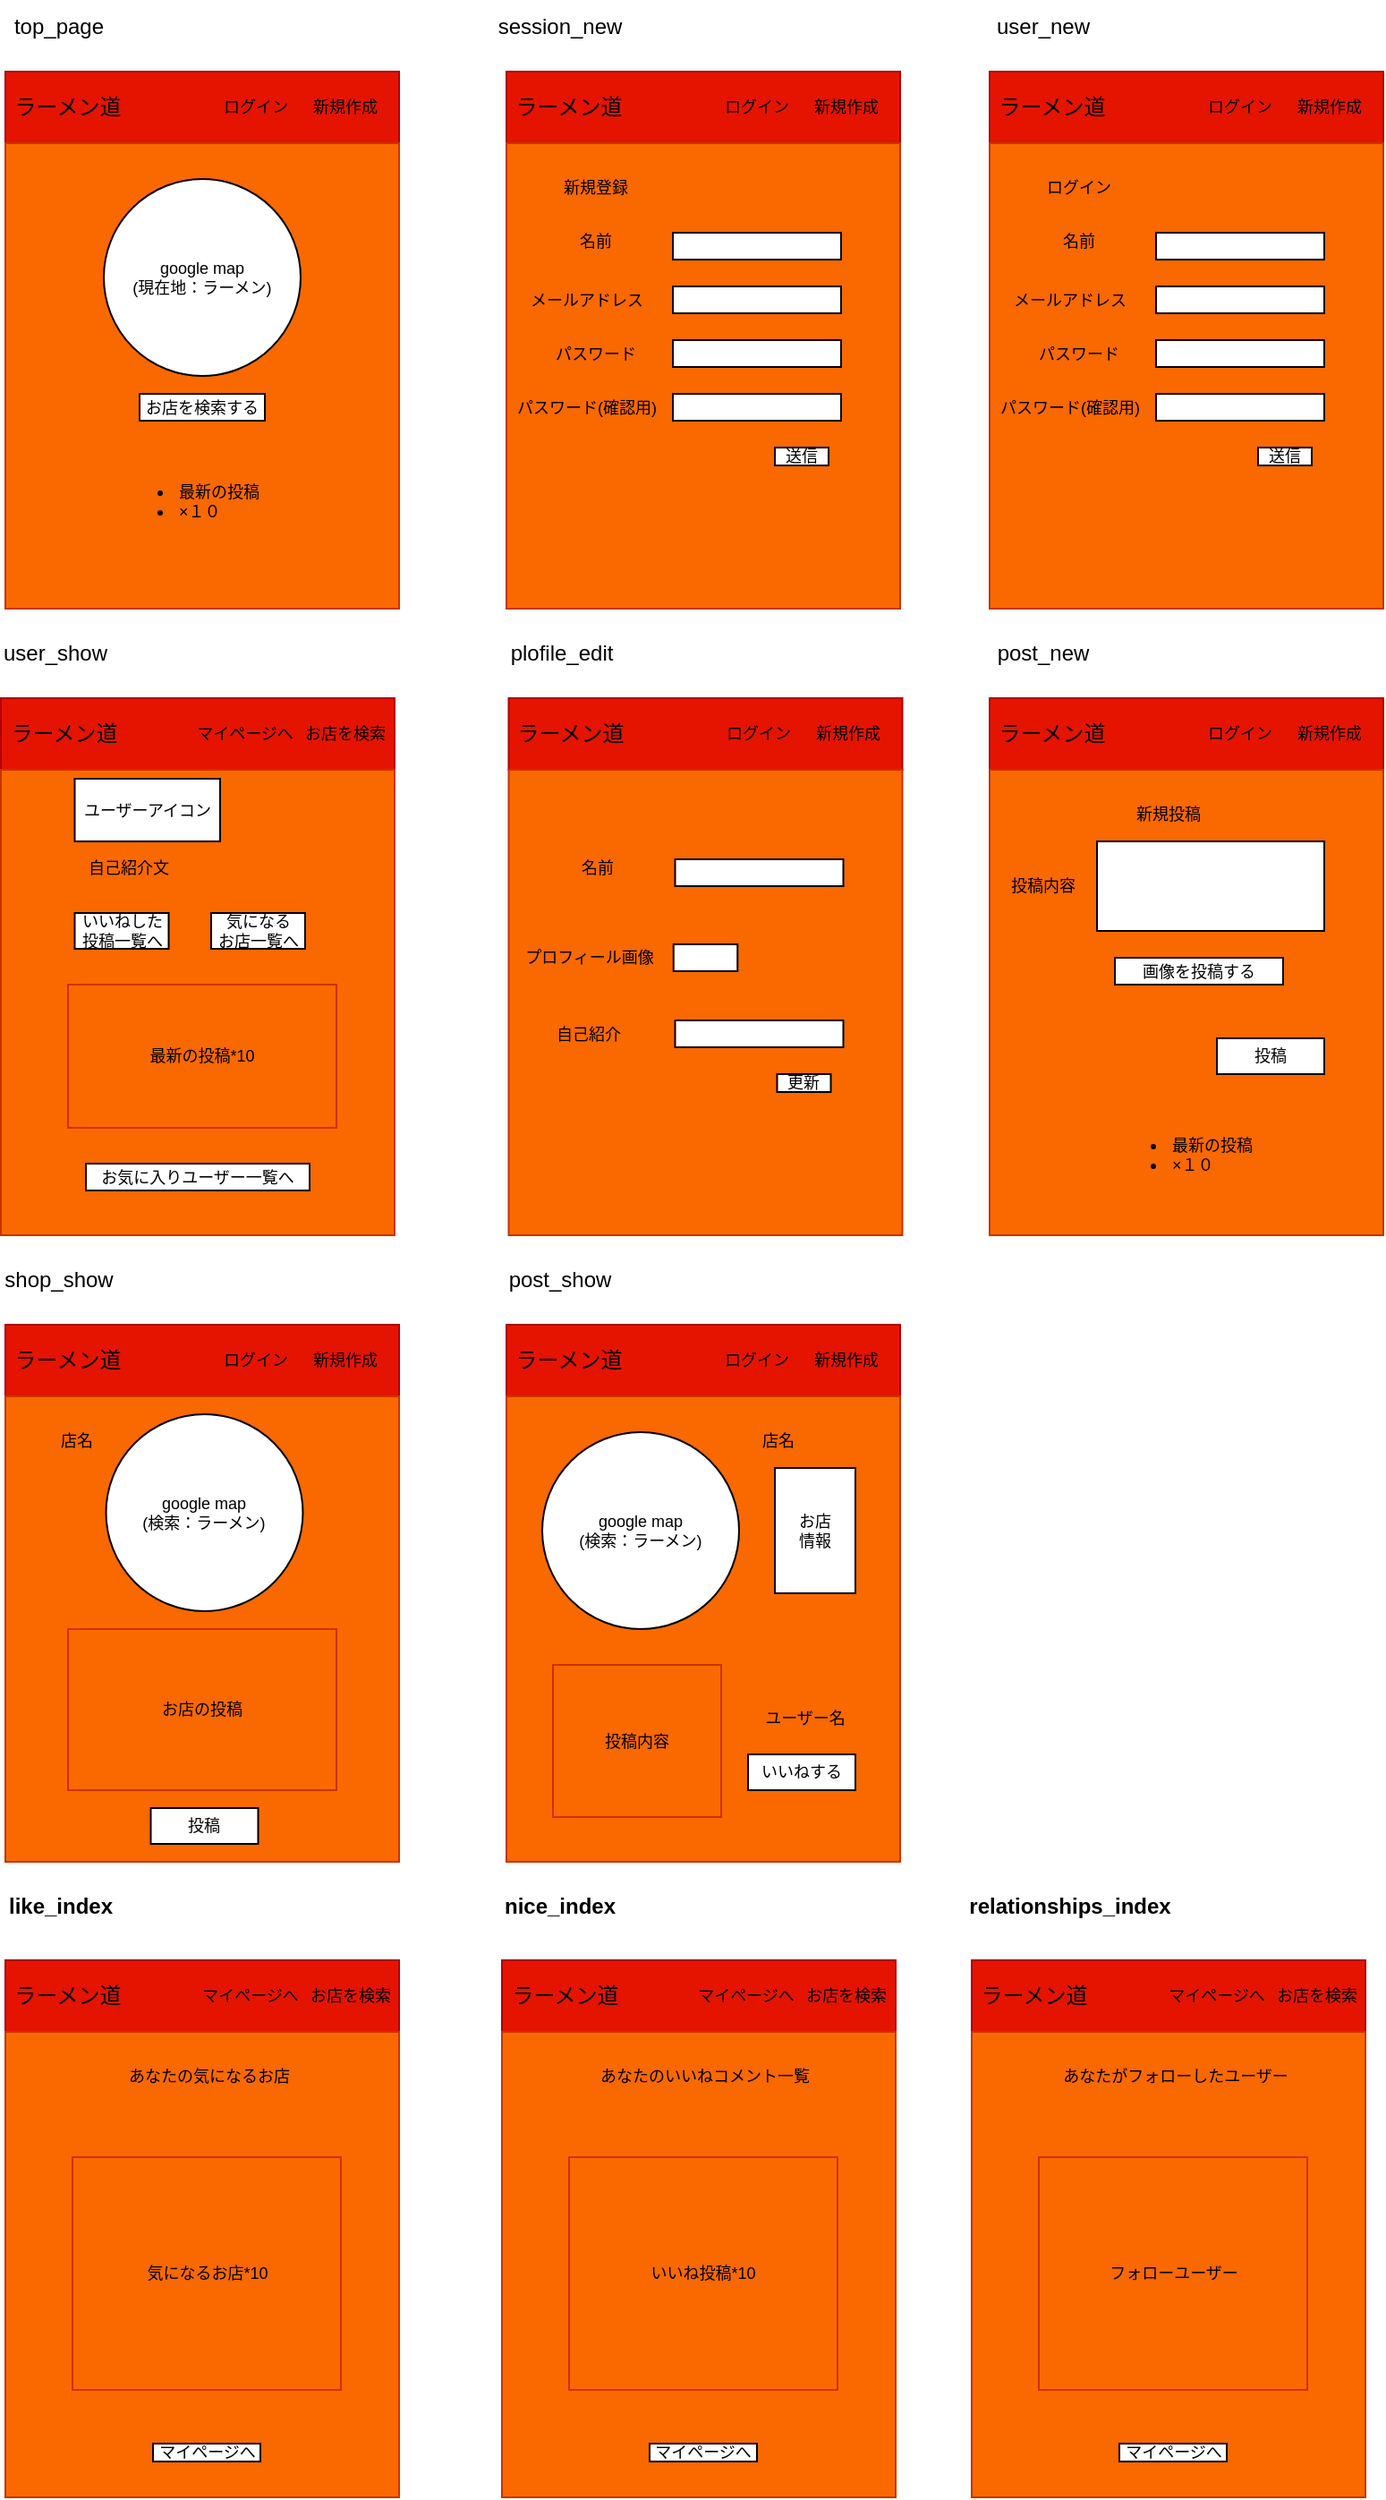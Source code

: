 <mxfile>
    <diagram id="9xKOy5lxVVfgr25C3Fqn" name="ページ1">
        <mxGraphModel dx="1156" dy="783" grid="1" gridSize="10" guides="1" tooltips="1" connect="1" arrows="1" fold="1" page="1" pageScale="1" pageWidth="827" pageHeight="1169" math="0" shadow="0">
            <root>
                <mxCell id="0"/>
                <mxCell id="1" parent="0"/>
                <mxCell id="2" value="" style="rounded=0;whiteSpace=wrap;html=1;fillColor=#e51400;fontColor=#ffffff;strokeColor=#B20000;" parent="1" vertex="1">
                    <mxGeometry x="30" y="70" width="220" height="40" as="geometry"/>
                </mxCell>
                <mxCell id="3" value="" style="rounded=0;whiteSpace=wrap;html=1;fillColor=#fa6800;fontColor=#000000;strokeColor=#C73500;" parent="1" vertex="1">
                    <mxGeometry x="30" y="110" width="220" height="260" as="geometry"/>
                </mxCell>
                <mxCell id="5" value="top_page" style="text;html=1;strokeColor=none;fillColor=none;align=center;verticalAlign=middle;whiteSpace=wrap;rounded=0;" parent="1" vertex="1">
                    <mxGeometry x="30" y="30" width="60" height="30" as="geometry"/>
                </mxCell>
                <mxCell id="6" value="ラーメン道" style="text;html=1;strokeColor=none;fillColor=none;align=center;verticalAlign=middle;whiteSpace=wrap;rounded=0;" parent="1" vertex="1">
                    <mxGeometry x="30" y="75" width="70" height="30" as="geometry"/>
                </mxCell>
                <mxCell id="7" value="ログイン" style="text;html=1;strokeColor=none;fillColor=none;align=center;verticalAlign=middle;whiteSpace=wrap;rounded=0;fontSize=9;" parent="1" vertex="1">
                    <mxGeometry x="150" y="82.5" width="40" height="15" as="geometry"/>
                </mxCell>
                <mxCell id="8" value="新規作成" style="text;html=1;strokeColor=none;fillColor=none;align=center;verticalAlign=middle;whiteSpace=wrap;rounded=0;fontSize=9;" parent="1" vertex="1">
                    <mxGeometry x="200" y="82.5" width="40" height="15" as="geometry"/>
                </mxCell>
                <mxCell id="9" value="google map&lt;br&gt;(現在地：ラーメン)" style="ellipse;whiteSpace=wrap;html=1;aspect=fixed;fontSize=9;" parent="1" vertex="1">
                    <mxGeometry x="85" y="130" width="110" height="110" as="geometry"/>
                </mxCell>
                <mxCell id="10" value="&lt;ul&gt;&lt;li&gt;最新の投稿&lt;/li&gt;&lt;li&gt;×１０&lt;/li&gt;&lt;/ul&gt;" style="text;strokeColor=none;fillColor=none;html=1;whiteSpace=wrap;verticalAlign=middle;overflow=hidden;fontSize=9;" parent="1" vertex="1">
                    <mxGeometry x="85" y="260" width="105" height="100" as="geometry"/>
                </mxCell>
                <mxCell id="11" value="" style="rounded=0;whiteSpace=wrap;html=1;fillColor=#e51400;fontColor=#ffffff;strokeColor=#B20000;" parent="1" vertex="1">
                    <mxGeometry x="310" y="70" width="220" height="40" as="geometry"/>
                </mxCell>
                <mxCell id="12" value="" style="rounded=0;whiteSpace=wrap;html=1;fillColor=#fa6800;fontColor=#000000;strokeColor=#C73500;" parent="1" vertex="1">
                    <mxGeometry x="310" y="110" width="220" height="260" as="geometry"/>
                </mxCell>
                <mxCell id="13" value="ラーメン道" style="text;html=1;strokeColor=none;fillColor=none;align=center;verticalAlign=middle;whiteSpace=wrap;rounded=0;" parent="1" vertex="1">
                    <mxGeometry x="310" y="75" width="70" height="30" as="geometry"/>
                </mxCell>
                <mxCell id="14" value="ログイン" style="text;html=1;strokeColor=none;fillColor=none;align=center;verticalAlign=middle;whiteSpace=wrap;rounded=0;fontSize=9;" parent="1" vertex="1">
                    <mxGeometry x="430" y="82.5" width="40" height="15" as="geometry"/>
                </mxCell>
                <mxCell id="15" value="新規作成" style="text;html=1;strokeColor=none;fillColor=none;align=center;verticalAlign=middle;whiteSpace=wrap;rounded=0;fontSize=9;" parent="1" vertex="1">
                    <mxGeometry x="480" y="82.5" width="40" height="15" as="geometry"/>
                </mxCell>
                <mxCell id="18" value="" style="rounded=0;whiteSpace=wrap;html=1;fontSize=9;" parent="1" vertex="1">
                    <mxGeometry x="403" y="190" width="94" height="15" as="geometry"/>
                </mxCell>
                <mxCell id="19" value="" style="rounded=0;whiteSpace=wrap;html=1;fontSize=9;" parent="1" vertex="1">
                    <mxGeometry x="403" y="220" width="94" height="15" as="geometry"/>
                </mxCell>
                <mxCell id="20" value="" style="rounded=0;whiteSpace=wrap;html=1;fontSize=9;" parent="1" vertex="1">
                    <mxGeometry x="403" y="250" width="94" height="15" as="geometry"/>
                </mxCell>
                <mxCell id="21" value="" style="rounded=0;whiteSpace=wrap;html=1;fontSize=9;" parent="1" vertex="1">
                    <mxGeometry x="403" y="160" width="94" height="15" as="geometry"/>
                </mxCell>
                <mxCell id="22" value="名前" style="text;html=1;strokeColor=none;fillColor=none;align=center;verticalAlign=middle;whiteSpace=wrap;rounded=0;fontSize=9;" parent="1" vertex="1">
                    <mxGeometry x="330" y="160" width="60" height="10" as="geometry"/>
                </mxCell>
                <mxCell id="23" value="メールアドレス" style="text;html=1;strokeColor=none;fillColor=none;align=center;verticalAlign=middle;whiteSpace=wrap;rounded=0;fontSize=9;" parent="1" vertex="1">
                    <mxGeometry x="320" y="192.5" width="70" height="10" as="geometry"/>
                </mxCell>
                <mxCell id="24" value="パスワード" style="text;html=1;strokeColor=none;fillColor=none;align=center;verticalAlign=middle;whiteSpace=wrap;rounded=0;fontSize=9;" parent="1" vertex="1">
                    <mxGeometry x="330" y="222.5" width="60" height="10" as="geometry"/>
                </mxCell>
                <mxCell id="25" value="パスワード(確認用)" style="text;html=1;strokeColor=none;fillColor=none;align=center;verticalAlign=middle;whiteSpace=wrap;rounded=0;fontSize=9;" parent="1" vertex="1">
                    <mxGeometry x="310" y="252.5" width="90" height="10" as="geometry"/>
                </mxCell>
                <mxCell id="26" value="session_new" style="text;html=1;strokeColor=none;fillColor=none;align=center;verticalAlign=middle;whiteSpace=wrap;rounded=0;" parent="1" vertex="1">
                    <mxGeometry x="310" y="30" width="60" height="30" as="geometry"/>
                </mxCell>
                <mxCell id="27" value="送信" style="rounded=0;whiteSpace=wrap;html=1;fontSize=9;" parent="1" vertex="1">
                    <mxGeometry x="460" y="280" width="30" height="10" as="geometry"/>
                </mxCell>
                <mxCell id="28" value="" style="rounded=0;whiteSpace=wrap;html=1;fillColor=#e51400;fontColor=#ffffff;strokeColor=#B20000;" parent="1" vertex="1">
                    <mxGeometry x="580" y="70" width="220" height="40" as="geometry"/>
                </mxCell>
                <mxCell id="29" value="" style="rounded=0;whiteSpace=wrap;html=1;fillColor=#fa6800;fontColor=#000000;strokeColor=#C73500;" parent="1" vertex="1">
                    <mxGeometry x="580" y="110" width="220" height="260" as="geometry"/>
                </mxCell>
                <mxCell id="30" value="ラーメン道" style="text;html=1;strokeColor=none;fillColor=none;align=center;verticalAlign=middle;whiteSpace=wrap;rounded=0;" parent="1" vertex="1">
                    <mxGeometry x="580" y="75" width="70" height="30" as="geometry"/>
                </mxCell>
                <mxCell id="31" value="ログイン" style="text;html=1;strokeColor=none;fillColor=none;align=center;verticalAlign=middle;whiteSpace=wrap;rounded=0;fontSize=9;" parent="1" vertex="1">
                    <mxGeometry x="700" y="82.5" width="40" height="15" as="geometry"/>
                </mxCell>
                <mxCell id="32" value="新規作成" style="text;html=1;strokeColor=none;fillColor=none;align=center;verticalAlign=middle;whiteSpace=wrap;rounded=0;fontSize=9;" parent="1" vertex="1">
                    <mxGeometry x="750" y="82.5" width="40" height="15" as="geometry"/>
                </mxCell>
                <mxCell id="33" value="" style="rounded=0;whiteSpace=wrap;html=1;fontSize=9;" parent="1" vertex="1">
                    <mxGeometry x="673" y="190" width="94" height="15" as="geometry"/>
                </mxCell>
                <mxCell id="34" value="" style="rounded=0;whiteSpace=wrap;html=1;fontSize=9;" parent="1" vertex="1">
                    <mxGeometry x="673" y="220" width="94" height="15" as="geometry"/>
                </mxCell>
                <mxCell id="35" value="" style="rounded=0;whiteSpace=wrap;html=1;fontSize=9;" parent="1" vertex="1">
                    <mxGeometry x="673" y="250" width="94" height="15" as="geometry"/>
                </mxCell>
                <mxCell id="36" value="" style="rounded=0;whiteSpace=wrap;html=1;fontSize=9;" parent="1" vertex="1">
                    <mxGeometry x="673" y="160" width="94" height="15" as="geometry"/>
                </mxCell>
                <mxCell id="37" value="名前" style="text;html=1;strokeColor=none;fillColor=none;align=center;verticalAlign=middle;whiteSpace=wrap;rounded=0;fontSize=9;" parent="1" vertex="1">
                    <mxGeometry x="600" y="160" width="60" height="10" as="geometry"/>
                </mxCell>
                <mxCell id="38" value="メールアドレス" style="text;html=1;strokeColor=none;fillColor=none;align=center;verticalAlign=middle;whiteSpace=wrap;rounded=0;fontSize=9;" parent="1" vertex="1">
                    <mxGeometry x="590" y="192.5" width="70" height="10" as="geometry"/>
                </mxCell>
                <mxCell id="39" value="パスワード" style="text;html=1;strokeColor=none;fillColor=none;align=center;verticalAlign=middle;whiteSpace=wrap;rounded=0;fontSize=9;" parent="1" vertex="1">
                    <mxGeometry x="600" y="222.5" width="60" height="10" as="geometry"/>
                </mxCell>
                <mxCell id="40" value="パスワード(確認用)" style="text;html=1;strokeColor=none;fillColor=none;align=center;verticalAlign=middle;whiteSpace=wrap;rounded=0;fontSize=9;" parent="1" vertex="1">
                    <mxGeometry x="580" y="252.5" width="90" height="10" as="geometry"/>
                </mxCell>
                <mxCell id="41" value="user_new" style="text;html=1;strokeColor=none;fillColor=none;align=center;verticalAlign=middle;whiteSpace=wrap;rounded=0;" parent="1" vertex="1">
                    <mxGeometry x="580" y="30" width="60" height="30" as="geometry"/>
                </mxCell>
                <mxCell id="42" value="送信" style="rounded=0;whiteSpace=wrap;html=1;fontSize=9;" parent="1" vertex="1">
                    <mxGeometry x="730" y="280" width="30" height="10" as="geometry"/>
                </mxCell>
                <mxCell id="44" value="新規登録" style="text;html=1;strokeColor=none;fillColor=none;align=center;verticalAlign=middle;whiteSpace=wrap;rounded=0;fontSize=9;" parent="1" vertex="1">
                    <mxGeometry x="330" y="120" width="60" height="30" as="geometry"/>
                </mxCell>
                <mxCell id="45" value="ログイン" style="text;html=1;strokeColor=none;fillColor=none;align=center;verticalAlign=middle;whiteSpace=wrap;rounded=0;fontSize=9;" parent="1" vertex="1">
                    <mxGeometry x="600" y="120" width="60" height="30" as="geometry"/>
                </mxCell>
                <mxCell id="46" value="お店を検索する" style="rounded=0;whiteSpace=wrap;html=1;fontSize=9;" parent="1" vertex="1">
                    <mxGeometry x="105" y="250" width="70" height="15" as="geometry"/>
                </mxCell>
                <mxCell id="47" value="" style="rounded=0;whiteSpace=wrap;html=1;fillColor=#e51400;fontColor=#ffffff;strokeColor=#B20000;" parent="1" vertex="1">
                    <mxGeometry x="27.5" y="420" width="220" height="40" as="geometry"/>
                </mxCell>
                <mxCell id="48" value="" style="rounded=0;whiteSpace=wrap;html=1;fillColor=#fa6800;fontColor=#000000;strokeColor=#C73500;" parent="1" vertex="1">
                    <mxGeometry x="27.5" y="460" width="220" height="260" as="geometry"/>
                </mxCell>
                <mxCell id="49" value="user_show" style="text;html=1;strokeColor=none;fillColor=none;align=center;verticalAlign=middle;whiteSpace=wrap;rounded=0;" parent="1" vertex="1">
                    <mxGeometry x="27.5" y="380" width="60" height="30" as="geometry"/>
                </mxCell>
                <mxCell id="50" value="ラーメン道" style="text;html=1;strokeColor=none;fillColor=none;align=center;verticalAlign=middle;whiteSpace=wrap;rounded=0;" parent="1" vertex="1">
                    <mxGeometry x="27.5" y="425" width="70" height="30" as="geometry"/>
                </mxCell>
                <mxCell id="51" value="マイページへ" style="text;html=1;strokeColor=none;fillColor=none;align=center;verticalAlign=middle;whiteSpace=wrap;rounded=0;fontSize=9;" parent="1" vertex="1">
                    <mxGeometry x="135" y="436.25" width="57.5" height="7.5" as="geometry"/>
                </mxCell>
                <mxCell id="52" value="お店を検索" style="text;html=1;strokeColor=none;fillColor=none;align=center;verticalAlign=middle;whiteSpace=wrap;rounded=0;fontSize=9;" parent="1" vertex="1">
                    <mxGeometry x="195" y="432.5" width="50" height="15" as="geometry"/>
                </mxCell>
                <mxCell id="57" value="最新の投稿*10" style="rounded=0;whiteSpace=wrap;html=1;fontSize=9;fillColor=#fa6800;fontColor=#000000;strokeColor=#C73500;" parent="1" vertex="1">
                    <mxGeometry x="65" y="580" width="150" height="80" as="geometry"/>
                </mxCell>
                <mxCell id="58" value="いいねした投稿一覧へ" style="rounded=0;whiteSpace=wrap;html=1;fontSize=9;" parent="1" vertex="1">
                    <mxGeometry x="68.75" y="540" width="52.5" height="20" as="geometry"/>
                </mxCell>
                <mxCell id="59" value="お気に入りユーザー一覧へ" style="rounded=0;whiteSpace=wrap;html=1;fontSize=9;" parent="1" vertex="1">
                    <mxGeometry x="75" y="680" width="125" height="15" as="geometry"/>
                </mxCell>
                <mxCell id="60" value="気になる&lt;br&gt;お店一覧へ" style="rounded=0;whiteSpace=wrap;html=1;fontSize=9;" parent="1" vertex="1">
                    <mxGeometry x="145" y="540" width="52.5" height="20" as="geometry"/>
                </mxCell>
                <mxCell id="72" value="" style="rounded=0;whiteSpace=wrap;html=1;fillColor=#e51400;fontColor=#ffffff;strokeColor=#B20000;" parent="1" vertex="1">
                    <mxGeometry x="580" y="420" width="220" height="40" as="geometry"/>
                </mxCell>
                <mxCell id="73" value="" style="rounded=0;whiteSpace=wrap;html=1;fillColor=#fa6800;fontColor=#000000;strokeColor=#C73500;" parent="1" vertex="1">
                    <mxGeometry x="580" y="460" width="220" height="260" as="geometry"/>
                </mxCell>
                <mxCell id="74" value="ラーメン道" style="text;html=1;strokeColor=none;fillColor=none;align=center;verticalAlign=middle;whiteSpace=wrap;rounded=0;" parent="1" vertex="1">
                    <mxGeometry x="580" y="425" width="70" height="30" as="geometry"/>
                </mxCell>
                <mxCell id="75" value="ログイン" style="text;html=1;strokeColor=none;fillColor=none;align=center;verticalAlign=middle;whiteSpace=wrap;rounded=0;fontSize=9;" parent="1" vertex="1">
                    <mxGeometry x="700" y="432.5" width="40" height="15" as="geometry"/>
                </mxCell>
                <mxCell id="76" value="新規作成" style="text;html=1;strokeColor=none;fillColor=none;align=center;verticalAlign=middle;whiteSpace=wrap;rounded=0;fontSize=9;" parent="1" vertex="1">
                    <mxGeometry x="750" y="432.5" width="40" height="15" as="geometry"/>
                </mxCell>
                <mxCell id="79" value="画像を投稿する" style="rounded=0;whiteSpace=wrap;html=1;fontSize=9;" parent="1" vertex="1">
                    <mxGeometry x="650" y="565" width="94" height="15" as="geometry"/>
                </mxCell>
                <mxCell id="80" value="" style="rounded=0;whiteSpace=wrap;html=1;fontSize=9;" parent="1" vertex="1">
                    <mxGeometry x="640" y="500" width="127" height="50" as="geometry"/>
                </mxCell>
                <mxCell id="81" value="投稿内容" style="text;html=1;strokeColor=none;fillColor=none;align=center;verticalAlign=middle;whiteSpace=wrap;rounded=0;fontSize=9;" parent="1" vertex="1">
                    <mxGeometry x="580" y="510" width="60" height="30" as="geometry"/>
                </mxCell>
                <mxCell id="85" value="post_new" style="text;html=1;strokeColor=none;fillColor=none;align=center;verticalAlign=middle;whiteSpace=wrap;rounded=0;" parent="1" vertex="1">
                    <mxGeometry x="580" y="380" width="60" height="30" as="geometry"/>
                </mxCell>
                <mxCell id="86" value="投稿" style="rounded=0;whiteSpace=wrap;html=1;fontSize=9;" parent="1" vertex="1">
                    <mxGeometry x="707" y="610" width="60" height="20" as="geometry"/>
                </mxCell>
                <mxCell id="87" value="新規投稿" style="text;html=1;strokeColor=none;fillColor=none;align=center;verticalAlign=middle;whiteSpace=wrap;rounded=0;fontSize=9;" parent="1" vertex="1">
                    <mxGeometry x="650" y="470" width="60" height="30" as="geometry"/>
                </mxCell>
                <mxCell id="89" value="&lt;ul&gt;&lt;li&gt;最新の投稿&lt;/li&gt;&lt;li&gt;×１０&lt;/li&gt;&lt;/ul&gt;" style="text;strokeColor=none;fillColor=none;html=1;whiteSpace=wrap;verticalAlign=middle;overflow=hidden;fontSize=9;" parent="1" vertex="1">
                    <mxGeometry x="640" y="630" width="105" height="90" as="geometry"/>
                </mxCell>
                <mxCell id="93" value="" style="rounded=0;whiteSpace=wrap;html=1;fillColor=#e51400;fontColor=#ffffff;strokeColor=#B20000;" parent="1" vertex="1">
                    <mxGeometry x="30" y="770" width="220" height="40" as="geometry"/>
                </mxCell>
                <mxCell id="94" value="" style="rounded=0;whiteSpace=wrap;html=1;fillColor=#fa6800;fontColor=#000000;strokeColor=#C73500;" parent="1" vertex="1">
                    <mxGeometry x="30" y="810" width="220" height="260" as="geometry"/>
                </mxCell>
                <mxCell id="95" value="ラーメン道" style="text;html=1;strokeColor=none;fillColor=none;align=center;verticalAlign=middle;whiteSpace=wrap;rounded=0;" parent="1" vertex="1">
                    <mxGeometry x="30" y="775" width="70" height="30" as="geometry"/>
                </mxCell>
                <mxCell id="96" value="ログイン" style="text;html=1;strokeColor=none;fillColor=none;align=center;verticalAlign=middle;whiteSpace=wrap;rounded=0;fontSize=9;" parent="1" vertex="1">
                    <mxGeometry x="150" y="782.5" width="40" height="15" as="geometry"/>
                </mxCell>
                <mxCell id="97" value="新規作成" style="text;html=1;strokeColor=none;fillColor=none;align=center;verticalAlign=middle;whiteSpace=wrap;rounded=0;fontSize=9;" parent="1" vertex="1">
                    <mxGeometry x="200" y="782.5" width="40" height="15" as="geometry"/>
                </mxCell>
                <mxCell id="101" value="shop_show" style="text;html=1;strokeColor=none;fillColor=none;align=center;verticalAlign=middle;whiteSpace=wrap;rounded=0;" parent="1" vertex="1">
                    <mxGeometry x="30" y="730" width="60" height="30" as="geometry"/>
                </mxCell>
                <mxCell id="102" value="投稿" style="rounded=0;whiteSpace=wrap;html=1;fontSize=9;" parent="1" vertex="1">
                    <mxGeometry x="111.25" y="1040" width="60" height="20" as="geometry"/>
                </mxCell>
                <mxCell id="105" value="お店の投稿" style="rounded=0;whiteSpace=wrap;html=1;fontSize=9;fillColor=#fa6800;fontColor=#000000;strokeColor=#C73500;" parent="1" vertex="1">
                    <mxGeometry x="65" y="940" width="150" height="90" as="geometry"/>
                </mxCell>
                <mxCell id="107" value="店名" style="text;html=1;strokeColor=none;fillColor=none;align=center;verticalAlign=middle;whiteSpace=wrap;rounded=0;fontSize=9;" parent="1" vertex="1">
                    <mxGeometry x="40" y="820" width="60" height="30" as="geometry"/>
                </mxCell>
                <mxCell id="108" value="google map&lt;br&gt;(検索：ラーメン)" style="ellipse;whiteSpace=wrap;html=1;aspect=fixed;fontSize=9;" parent="1" vertex="1">
                    <mxGeometry x="86.25" y="820" width="110" height="110" as="geometry"/>
                </mxCell>
                <mxCell id="109" value="" style="rounded=0;whiteSpace=wrap;html=1;fillColor=#e51400;fontColor=#ffffff;strokeColor=#B20000;" parent="1" vertex="1">
                    <mxGeometry x="310" y="770" width="220" height="40" as="geometry"/>
                </mxCell>
                <mxCell id="110" value="" style="rounded=0;whiteSpace=wrap;html=1;fillColor=#fa6800;fontColor=#000000;strokeColor=#C73500;" parent="1" vertex="1">
                    <mxGeometry x="310" y="810" width="220" height="260" as="geometry"/>
                </mxCell>
                <mxCell id="111" value="ラーメン道" style="text;html=1;strokeColor=none;fillColor=none;align=center;verticalAlign=middle;whiteSpace=wrap;rounded=0;" parent="1" vertex="1">
                    <mxGeometry x="310" y="775" width="70" height="30" as="geometry"/>
                </mxCell>
                <mxCell id="112" value="ログイン" style="text;html=1;strokeColor=none;fillColor=none;align=center;verticalAlign=middle;whiteSpace=wrap;rounded=0;fontSize=9;" parent="1" vertex="1">
                    <mxGeometry x="430" y="782.5" width="40" height="15" as="geometry"/>
                </mxCell>
                <mxCell id="113" value="新規作成" style="text;html=1;strokeColor=none;fillColor=none;align=center;verticalAlign=middle;whiteSpace=wrap;rounded=0;fontSize=9;" parent="1" vertex="1">
                    <mxGeometry x="480" y="782.5" width="40" height="15" as="geometry"/>
                </mxCell>
                <mxCell id="114" value="post_show" style="text;html=1;strokeColor=none;fillColor=none;align=center;verticalAlign=middle;whiteSpace=wrap;rounded=0;" parent="1" vertex="1">
                    <mxGeometry x="310" y="730" width="60" height="30" as="geometry"/>
                </mxCell>
                <mxCell id="116" value="投稿内容" style="rounded=0;whiteSpace=wrap;html=1;fontSize=9;fillColor=#fa6800;fontColor=#000000;strokeColor=#C73500;" parent="1" vertex="1">
                    <mxGeometry x="336" y="960" width="94" height="85" as="geometry"/>
                </mxCell>
                <mxCell id="117" value="店名" style="text;html=1;strokeColor=none;fillColor=none;align=center;verticalAlign=middle;whiteSpace=wrap;rounded=0;fontSize=9;" parent="1" vertex="1">
                    <mxGeometry x="432" y="820" width="60" height="30" as="geometry"/>
                </mxCell>
                <mxCell id="118" value="google map&lt;br&gt;(検索：ラーメン)" style="ellipse;whiteSpace=wrap;html=1;aspect=fixed;fontSize=9;" parent="1" vertex="1">
                    <mxGeometry x="330" y="830" width="110" height="110" as="geometry"/>
                </mxCell>
                <mxCell id="119" value="ユーザー名" style="text;html=1;strokeColor=none;fillColor=none;align=center;verticalAlign=middle;whiteSpace=wrap;rounded=0;fontSize=9;" parent="1" vertex="1">
                    <mxGeometry x="432" y="980" width="90" height="20" as="geometry"/>
                </mxCell>
                <mxCell id="120" value="いいねする" style="rounded=0;whiteSpace=wrap;html=1;fontSize=9;" parent="1" vertex="1">
                    <mxGeometry x="445" y="1010" width="60" height="20" as="geometry"/>
                </mxCell>
                <mxCell id="121" value="お店&lt;br&gt;情報" style="rounded=0;whiteSpace=wrap;html=1;fontSize=9;" parent="1" vertex="1">
                    <mxGeometry x="460" y="850" width="45" height="70" as="geometry"/>
                </mxCell>
                <mxCell id="122" value="" style="rounded=0;whiteSpace=wrap;html=1;fillColor=#e51400;fontColor=#ffffff;strokeColor=#B20000;" parent="1" vertex="1">
                    <mxGeometry x="30" y="1125" width="220" height="40" as="geometry"/>
                </mxCell>
                <mxCell id="123" value="" style="rounded=0;whiteSpace=wrap;html=1;fillColor=#fa6800;fontColor=#000000;strokeColor=#C73500;" parent="1" vertex="1">
                    <mxGeometry x="30" y="1165" width="220" height="260" as="geometry"/>
                </mxCell>
                <mxCell id="124" value="&lt;b&gt;like_index&lt;/b&gt;" style="text;html=1;strokeColor=none;fillColor=none;align=center;verticalAlign=middle;whiteSpace=wrap;rounded=0;" parent="1" vertex="1">
                    <mxGeometry x="31.25" y="1080" width="60" height="30" as="geometry"/>
                </mxCell>
                <mxCell id="125" value="ラーメン道" style="text;html=1;strokeColor=none;fillColor=none;align=center;verticalAlign=middle;whiteSpace=wrap;rounded=0;" parent="1" vertex="1">
                    <mxGeometry x="30" y="1130" width="70" height="30" as="geometry"/>
                </mxCell>
                <mxCell id="126" value="マイページへ" style="text;html=1;strokeColor=none;fillColor=none;align=center;verticalAlign=middle;whiteSpace=wrap;rounded=0;fontSize=9;" parent="1" vertex="1">
                    <mxGeometry x="137.5" y="1141.25" width="57.5" height="7.5" as="geometry"/>
                </mxCell>
                <mxCell id="127" value="お店を検索" style="text;html=1;strokeColor=none;fillColor=none;align=center;verticalAlign=middle;whiteSpace=wrap;rounded=0;fontSize=9;" parent="1" vertex="1">
                    <mxGeometry x="197.5" y="1137.5" width="50" height="15" as="geometry"/>
                </mxCell>
                <mxCell id="128" value="気になるお店*10" style="rounded=0;whiteSpace=wrap;html=1;fontSize=9;fillColor=#fa6800;fontColor=#000000;strokeColor=#C73500;" parent="1" vertex="1">
                    <mxGeometry x="67.5" y="1235" width="150" height="130" as="geometry"/>
                </mxCell>
                <mxCell id="134" value="&lt;span style=&quot;font-weight: 700&quot;&gt;nice&lt;/span&gt;&lt;b&gt;_index&lt;/b&gt;" style="text;html=1;strokeColor=none;fillColor=none;align=center;verticalAlign=middle;whiteSpace=wrap;rounded=0;" parent="1" vertex="1">
                    <mxGeometry x="310" y="1080" width="60" height="30" as="geometry"/>
                </mxCell>
                <mxCell id="144" value="&lt;span style=&quot;font-weight: 700&quot;&gt;relationships&lt;/span&gt;&lt;b&gt;_index&lt;/b&gt;" style="text;html=1;strokeColor=none;fillColor=none;align=center;verticalAlign=middle;whiteSpace=wrap;rounded=0;" parent="1" vertex="1">
                    <mxGeometry x="595" y="1080" width="60" height="30" as="geometry"/>
                </mxCell>
                <mxCell id="152" value="あなたの気になるお店" style="text;html=1;strokeColor=none;fillColor=none;align=center;verticalAlign=middle;whiteSpace=wrap;rounded=0;fontSize=9;" parent="1" vertex="1">
                    <mxGeometry x="68.75" y="1175" width="150" height="30" as="geometry"/>
                </mxCell>
                <mxCell id="153" value="マイページへ" style="rounded=0;whiteSpace=wrap;html=1;fontSize=9;" parent="1" vertex="1">
                    <mxGeometry x="112.5" y="1395" width="60" height="10" as="geometry"/>
                </mxCell>
                <mxCell id="154" value="" style="rounded=0;whiteSpace=wrap;html=1;fillColor=#e51400;fontColor=#ffffff;strokeColor=#B20000;" parent="1" vertex="1">
                    <mxGeometry x="307.5" y="1125" width="220" height="40" as="geometry"/>
                </mxCell>
                <mxCell id="155" value="" style="rounded=0;whiteSpace=wrap;html=1;fillColor=#fa6800;fontColor=#000000;strokeColor=#C73500;" parent="1" vertex="1">
                    <mxGeometry x="307.5" y="1165" width="220" height="260" as="geometry"/>
                </mxCell>
                <mxCell id="156" value="ラーメン道" style="text;html=1;strokeColor=none;fillColor=none;align=center;verticalAlign=middle;whiteSpace=wrap;rounded=0;" parent="1" vertex="1">
                    <mxGeometry x="307.5" y="1130" width="70" height="30" as="geometry"/>
                </mxCell>
                <mxCell id="157" value="マイページへ" style="text;html=1;strokeColor=none;fillColor=none;align=center;verticalAlign=middle;whiteSpace=wrap;rounded=0;fontSize=9;" parent="1" vertex="1">
                    <mxGeometry x="415" y="1141.25" width="57.5" height="7.5" as="geometry"/>
                </mxCell>
                <mxCell id="158" value="お店を検索" style="text;html=1;strokeColor=none;fillColor=none;align=center;verticalAlign=middle;whiteSpace=wrap;rounded=0;fontSize=9;" parent="1" vertex="1">
                    <mxGeometry x="475" y="1137.5" width="50" height="15" as="geometry"/>
                </mxCell>
                <mxCell id="159" value="いいね投稿*10" style="rounded=0;whiteSpace=wrap;html=1;fontSize=9;fillColor=#fa6800;fontColor=#000000;strokeColor=#C73500;" parent="1" vertex="1">
                    <mxGeometry x="345" y="1235" width="150" height="130" as="geometry"/>
                </mxCell>
                <mxCell id="160" value="あなたのいいねコメント一覧" style="text;html=1;strokeColor=none;fillColor=none;align=center;verticalAlign=middle;whiteSpace=wrap;rounded=0;fontSize=9;" parent="1" vertex="1">
                    <mxGeometry x="346.25" y="1175" width="150" height="30" as="geometry"/>
                </mxCell>
                <mxCell id="161" value="マイページへ" style="rounded=0;whiteSpace=wrap;html=1;fontSize=9;" parent="1" vertex="1">
                    <mxGeometry x="390" y="1395" width="60" height="10" as="geometry"/>
                </mxCell>
                <mxCell id="162" value="" style="rounded=0;whiteSpace=wrap;html=1;fillColor=#e51400;fontColor=#ffffff;strokeColor=#B20000;" parent="1" vertex="1">
                    <mxGeometry x="570" y="1125" width="220" height="40" as="geometry"/>
                </mxCell>
                <mxCell id="163" value="" style="rounded=0;whiteSpace=wrap;html=1;fillColor=#fa6800;fontColor=#000000;strokeColor=#C73500;" parent="1" vertex="1">
                    <mxGeometry x="570" y="1165" width="220" height="260" as="geometry"/>
                </mxCell>
                <mxCell id="164" value="ラーメン道" style="text;html=1;strokeColor=none;fillColor=none;align=center;verticalAlign=middle;whiteSpace=wrap;rounded=0;" parent="1" vertex="1">
                    <mxGeometry x="570" y="1130" width="70" height="30" as="geometry"/>
                </mxCell>
                <mxCell id="165" value="マイページへ" style="text;html=1;strokeColor=none;fillColor=none;align=center;verticalAlign=middle;whiteSpace=wrap;rounded=0;fontSize=9;" parent="1" vertex="1">
                    <mxGeometry x="677.5" y="1141.25" width="57.5" height="7.5" as="geometry"/>
                </mxCell>
                <mxCell id="166" value="お店を検索" style="text;html=1;strokeColor=none;fillColor=none;align=center;verticalAlign=middle;whiteSpace=wrap;rounded=0;fontSize=9;" parent="1" vertex="1">
                    <mxGeometry x="737.5" y="1137.5" width="50" height="15" as="geometry"/>
                </mxCell>
                <mxCell id="167" value="フォローユーザー" style="rounded=0;whiteSpace=wrap;html=1;fontSize=9;fillColor=#fa6800;fontColor=#000000;strokeColor=#C73500;" parent="1" vertex="1">
                    <mxGeometry x="607.5" y="1235" width="150" height="130" as="geometry"/>
                </mxCell>
                <mxCell id="168" value="あなたがフォローしたユーザー" style="text;html=1;strokeColor=none;fillColor=none;align=center;verticalAlign=middle;whiteSpace=wrap;rounded=0;fontSize=9;" parent="1" vertex="1">
                    <mxGeometry x="608.75" y="1175" width="150" height="30" as="geometry"/>
                </mxCell>
                <mxCell id="169" value="マイページへ" style="rounded=0;whiteSpace=wrap;html=1;fontSize=9;" parent="1" vertex="1">
                    <mxGeometry x="652.5" y="1395" width="60" height="10" as="geometry"/>
                </mxCell>
                <mxCell id="170" value="ユーザーアイコン" style="rounded=0;whiteSpace=wrap;html=1;fontSize=9;" vertex="1" parent="1">
                    <mxGeometry x="68.75" y="465" width="81.25" height="35" as="geometry"/>
                </mxCell>
                <mxCell id="171" value="自己紹介文" style="text;html=1;strokeColor=none;fillColor=none;align=center;verticalAlign=middle;whiteSpace=wrap;rounded=0;fontSize=9;" vertex="1" parent="1">
                    <mxGeometry x="68.75" y="500" width="60" height="30" as="geometry"/>
                </mxCell>
                <mxCell id="172" value="" style="rounded=0;whiteSpace=wrap;html=1;fillColor=#e51400;fontColor=#ffffff;strokeColor=#B20000;" vertex="1" parent="1">
                    <mxGeometry x="311.25" y="420" width="220" height="40" as="geometry"/>
                </mxCell>
                <mxCell id="173" value="" style="rounded=0;whiteSpace=wrap;html=1;fillColor=#fa6800;fontColor=#000000;strokeColor=#C73500;" vertex="1" parent="1">
                    <mxGeometry x="311.25" y="460" width="220" height="260" as="geometry"/>
                </mxCell>
                <mxCell id="174" value="ラーメン道" style="text;html=1;strokeColor=none;fillColor=none;align=center;verticalAlign=middle;whiteSpace=wrap;rounded=0;" vertex="1" parent="1">
                    <mxGeometry x="311.25" y="425" width="70" height="30" as="geometry"/>
                </mxCell>
                <mxCell id="175" value="ログイン" style="text;html=1;strokeColor=none;fillColor=none;align=center;verticalAlign=middle;whiteSpace=wrap;rounded=0;fontSize=9;" vertex="1" parent="1">
                    <mxGeometry x="431.25" y="432.5" width="40" height="15" as="geometry"/>
                </mxCell>
                <mxCell id="176" value="新規作成" style="text;html=1;strokeColor=none;fillColor=none;align=center;verticalAlign=middle;whiteSpace=wrap;rounded=0;fontSize=9;" vertex="1" parent="1">
                    <mxGeometry x="481.25" y="432.5" width="40" height="15" as="geometry"/>
                </mxCell>
                <mxCell id="178" value="" style="rounded=0;whiteSpace=wrap;html=1;fontSize=9;" vertex="1" parent="1">
                    <mxGeometry x="403.38" y="557.5" width="35.75" height="15" as="geometry"/>
                </mxCell>
                <mxCell id="179" value="" style="rounded=0;whiteSpace=wrap;html=1;fontSize=9;" vertex="1" parent="1">
                    <mxGeometry x="404.25" y="600" width="94" height="15" as="geometry"/>
                </mxCell>
                <mxCell id="180" value="" style="rounded=0;whiteSpace=wrap;html=1;fontSize=9;" vertex="1" parent="1">
                    <mxGeometry x="404.25" y="510" width="94" height="15" as="geometry"/>
                </mxCell>
                <mxCell id="181" value="名前" style="text;html=1;strokeColor=none;fillColor=none;align=center;verticalAlign=middle;whiteSpace=wrap;rounded=0;fontSize=9;" vertex="1" parent="1">
                    <mxGeometry x="331.25" y="510" width="60" height="10" as="geometry"/>
                </mxCell>
                <mxCell id="183" value="プロフィール画像" style="text;html=1;strokeColor=none;fillColor=none;align=center;verticalAlign=middle;whiteSpace=wrap;rounded=0;fontSize=9;" vertex="1" parent="1">
                    <mxGeometry x="315.62" y="560" width="81.25" height="10" as="geometry"/>
                </mxCell>
                <mxCell id="184" value="自己紹介" style="text;html=1;strokeColor=none;fillColor=none;align=center;verticalAlign=middle;whiteSpace=wrap;rounded=0;fontSize=9;" vertex="1" parent="1">
                    <mxGeometry x="311.25" y="602.5" width="90" height="10" as="geometry"/>
                </mxCell>
                <mxCell id="185" value="plofile_edit" style="text;html=1;strokeColor=none;fillColor=none;align=center;verticalAlign=middle;whiteSpace=wrap;rounded=0;" vertex="1" parent="1">
                    <mxGeometry x="311.25" y="380" width="60" height="30" as="geometry"/>
                </mxCell>
                <mxCell id="186" value="更新" style="rounded=0;whiteSpace=wrap;html=1;fontSize=9;" vertex="1" parent="1">
                    <mxGeometry x="461.25" y="630" width="30" height="10" as="geometry"/>
                </mxCell>
            </root>
        </mxGraphModel>
    </diagram>
</mxfile>